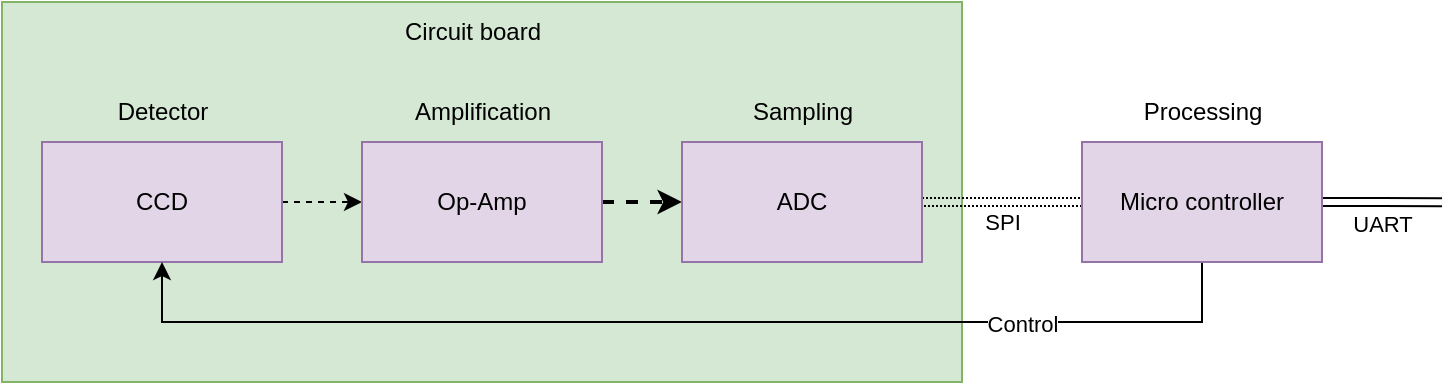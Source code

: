 <mxfile version="26.0.11">
  <diagram name="Page-1" id="hGb2lEd_QG3he4YBrYr1">
    <mxGraphModel dx="910" dy="637" grid="1" gridSize="10" guides="1" tooltips="1" connect="1" arrows="1" fold="1" page="1" pageScale="1" pageWidth="850" pageHeight="1100" math="0" shadow="0">
      <root>
        <mxCell id="0" />
        <mxCell id="1" parent="0" />
        <mxCell id="s2RkI9bYxUWYaikwDauW-52" value="" style="rounded=0;whiteSpace=wrap;html=1;fillColor=#d5e8d4;strokeColor=#82b366;" vertex="1" parent="1">
          <mxGeometry width="480" height="190" as="geometry" />
        </mxCell>
        <mxCell id="s2RkI9bYxUWYaikwDauW-33" value="" style="edgeStyle=orthogonalEdgeStyle;rounded=0;orthogonalLoop=1;jettySize=auto;html=1;dashed=1;" edge="1" parent="1" source="s2RkI9bYxUWYaikwDauW-5" target="s2RkI9bYxUWYaikwDauW-32">
          <mxGeometry relative="1" as="geometry" />
        </mxCell>
        <mxCell id="s2RkI9bYxUWYaikwDauW-5" value="&lt;div&gt;CCD&lt;/div&gt;" style="whiteSpace=wrap;html=1;fillColor=#e1d5e7;strokeColor=#9673a6;" vertex="1" parent="1">
          <mxGeometry x="20" y="70" width="120" height="60" as="geometry" />
        </mxCell>
        <mxCell id="s2RkI9bYxUWYaikwDauW-35" value="" style="edgeStyle=orthogonalEdgeStyle;rounded=0;orthogonalLoop=1;jettySize=auto;html=1;dashed=1;strokeWidth=2;" edge="1" parent="1" source="s2RkI9bYxUWYaikwDauW-32" target="s2RkI9bYxUWYaikwDauW-34">
          <mxGeometry relative="1" as="geometry" />
        </mxCell>
        <mxCell id="s2RkI9bYxUWYaikwDauW-32" value="&lt;div&gt;Op-Amp&lt;/div&gt;" style="whiteSpace=wrap;html=1;fillColor=#e1d5e7;strokeColor=#9673a6;" vertex="1" parent="1">
          <mxGeometry x="180" y="70" width="120" height="60" as="geometry" />
        </mxCell>
        <mxCell id="s2RkI9bYxUWYaikwDauW-37" value="" style="edgeStyle=orthogonalEdgeStyle;rounded=0;orthogonalLoop=1;jettySize=auto;html=1;shape=link;dashed=1;dashPattern=1 1;" edge="1" parent="1" source="s2RkI9bYxUWYaikwDauW-34" target="s2RkI9bYxUWYaikwDauW-36">
          <mxGeometry relative="1" as="geometry" />
        </mxCell>
        <mxCell id="s2RkI9bYxUWYaikwDauW-42" value="SPI" style="edgeLabel;html=1;align=center;verticalAlign=middle;resizable=0;points=[];" vertex="1" connectable="0" parent="s2RkI9bYxUWYaikwDauW-37">
          <mxGeometry x="0.079" y="4" relative="1" as="geometry">
            <mxPoint x="-3" y="14" as="offset" />
          </mxGeometry>
        </mxCell>
        <mxCell id="s2RkI9bYxUWYaikwDauW-34" value="&lt;div&gt;ADC&lt;/div&gt;" style="whiteSpace=wrap;html=1;fillColor=#e1d5e7;strokeColor=#9673a6;" vertex="1" parent="1">
          <mxGeometry x="340" y="70" width="120" height="60" as="geometry" />
        </mxCell>
        <mxCell id="s2RkI9bYxUWYaikwDauW-40" value="" style="edgeStyle=orthogonalEdgeStyle;rounded=0;orthogonalLoop=1;jettySize=auto;html=1;entryX=0.5;entryY=1;entryDx=0;entryDy=0;" edge="1" parent="1" source="s2RkI9bYxUWYaikwDauW-36" target="s2RkI9bYxUWYaikwDauW-5">
          <mxGeometry relative="1" as="geometry">
            <mxPoint x="380" y="180.029" as="targetPoint" />
            <Array as="points">
              <mxPoint x="600" y="160" />
              <mxPoint x="80" y="160" />
            </Array>
          </mxGeometry>
        </mxCell>
        <mxCell id="s2RkI9bYxUWYaikwDauW-50" value="Control" style="edgeLabel;html=1;align=center;verticalAlign=middle;resizable=0;points=[];" vertex="1" connectable="0" parent="s2RkI9bYxUWYaikwDauW-40">
          <mxGeometry x="0.025" y="1" relative="1" as="geometry">
            <mxPoint x="177" as="offset" />
          </mxGeometry>
        </mxCell>
        <mxCell id="s2RkI9bYxUWYaikwDauW-51" style="edgeStyle=orthogonalEdgeStyle;rounded=0;orthogonalLoop=1;jettySize=auto;html=1;exitX=1;exitY=0.5;exitDx=0;exitDy=0;shape=link;" edge="1" parent="1" source="s2RkI9bYxUWYaikwDauW-36">
          <mxGeometry relative="1" as="geometry">
            <mxPoint x="720" y="100.143" as="targetPoint" />
          </mxGeometry>
        </mxCell>
        <mxCell id="s2RkI9bYxUWYaikwDauW-54" value="UART" style="edgeLabel;html=1;align=center;verticalAlign=middle;resizable=0;points=[];" vertex="1" connectable="0" parent="s2RkI9bYxUWYaikwDauW-51">
          <mxGeometry x="0.388" y="3" relative="1" as="geometry">
            <mxPoint x="-12" y="13" as="offset" />
          </mxGeometry>
        </mxCell>
        <mxCell id="s2RkI9bYxUWYaikwDauW-36" value="&lt;div&gt;Micro controller&lt;/div&gt;" style="whiteSpace=wrap;html=1;fillColor=#e1d5e7;strokeColor=#9673a6;" vertex="1" parent="1">
          <mxGeometry x="540" y="70" width="120" height="60" as="geometry" />
        </mxCell>
        <mxCell id="s2RkI9bYxUWYaikwDauW-43" value="Detector" style="text;html=1;align=center;verticalAlign=middle;resizable=0;points=[];autosize=1;strokeColor=none;fillColor=none;" vertex="1" parent="1">
          <mxGeometry x="45" y="40" width="70" height="30" as="geometry" />
        </mxCell>
        <mxCell id="s2RkI9bYxUWYaikwDauW-44" value="Amplification" style="text;html=1;align=center;verticalAlign=middle;resizable=0;points=[];autosize=1;strokeColor=none;fillColor=none;" vertex="1" parent="1">
          <mxGeometry x="195" y="40" width="90" height="30" as="geometry" />
        </mxCell>
        <mxCell id="s2RkI9bYxUWYaikwDauW-45" value="Sampling" style="text;html=1;align=center;verticalAlign=middle;resizable=0;points=[];autosize=1;strokeColor=none;fillColor=none;" vertex="1" parent="1">
          <mxGeometry x="365" y="40" width="70" height="30" as="geometry" />
        </mxCell>
        <mxCell id="s2RkI9bYxUWYaikwDauW-46" value="Processing" style="text;html=1;align=center;verticalAlign=middle;resizable=0;points=[];autosize=1;strokeColor=none;fillColor=none;" vertex="1" parent="1">
          <mxGeometry x="560" y="40" width="80" height="30" as="geometry" />
        </mxCell>
        <mxCell id="s2RkI9bYxUWYaikwDauW-53" value="Circuit board" style="text;html=1;align=center;verticalAlign=middle;resizable=0;points=[];autosize=1;strokeColor=none;fillColor=none;" vertex="1" parent="1">
          <mxGeometry x="190" width="90" height="30" as="geometry" />
        </mxCell>
      </root>
    </mxGraphModel>
  </diagram>
</mxfile>
